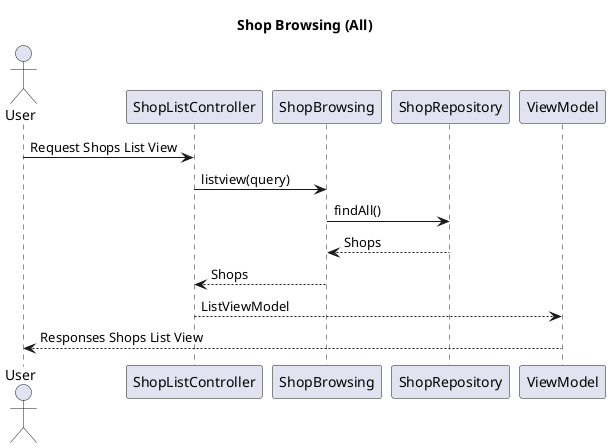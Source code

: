 @startuml
title Shop Browsing (All)
actor User
User -> ShopListController: Request Shops List View
ShopListController -> ShopBrowsing: listview(query)
ShopBrowsing -> ShopRepository: findAll()
ShopRepository --> ShopBrowsing: Shops
ShopBrowsing --> ShopListController: Shops
ShopListController --> ViewModel: ListViewModel
ViewModel --> User: Responses Shops List View

@enduml